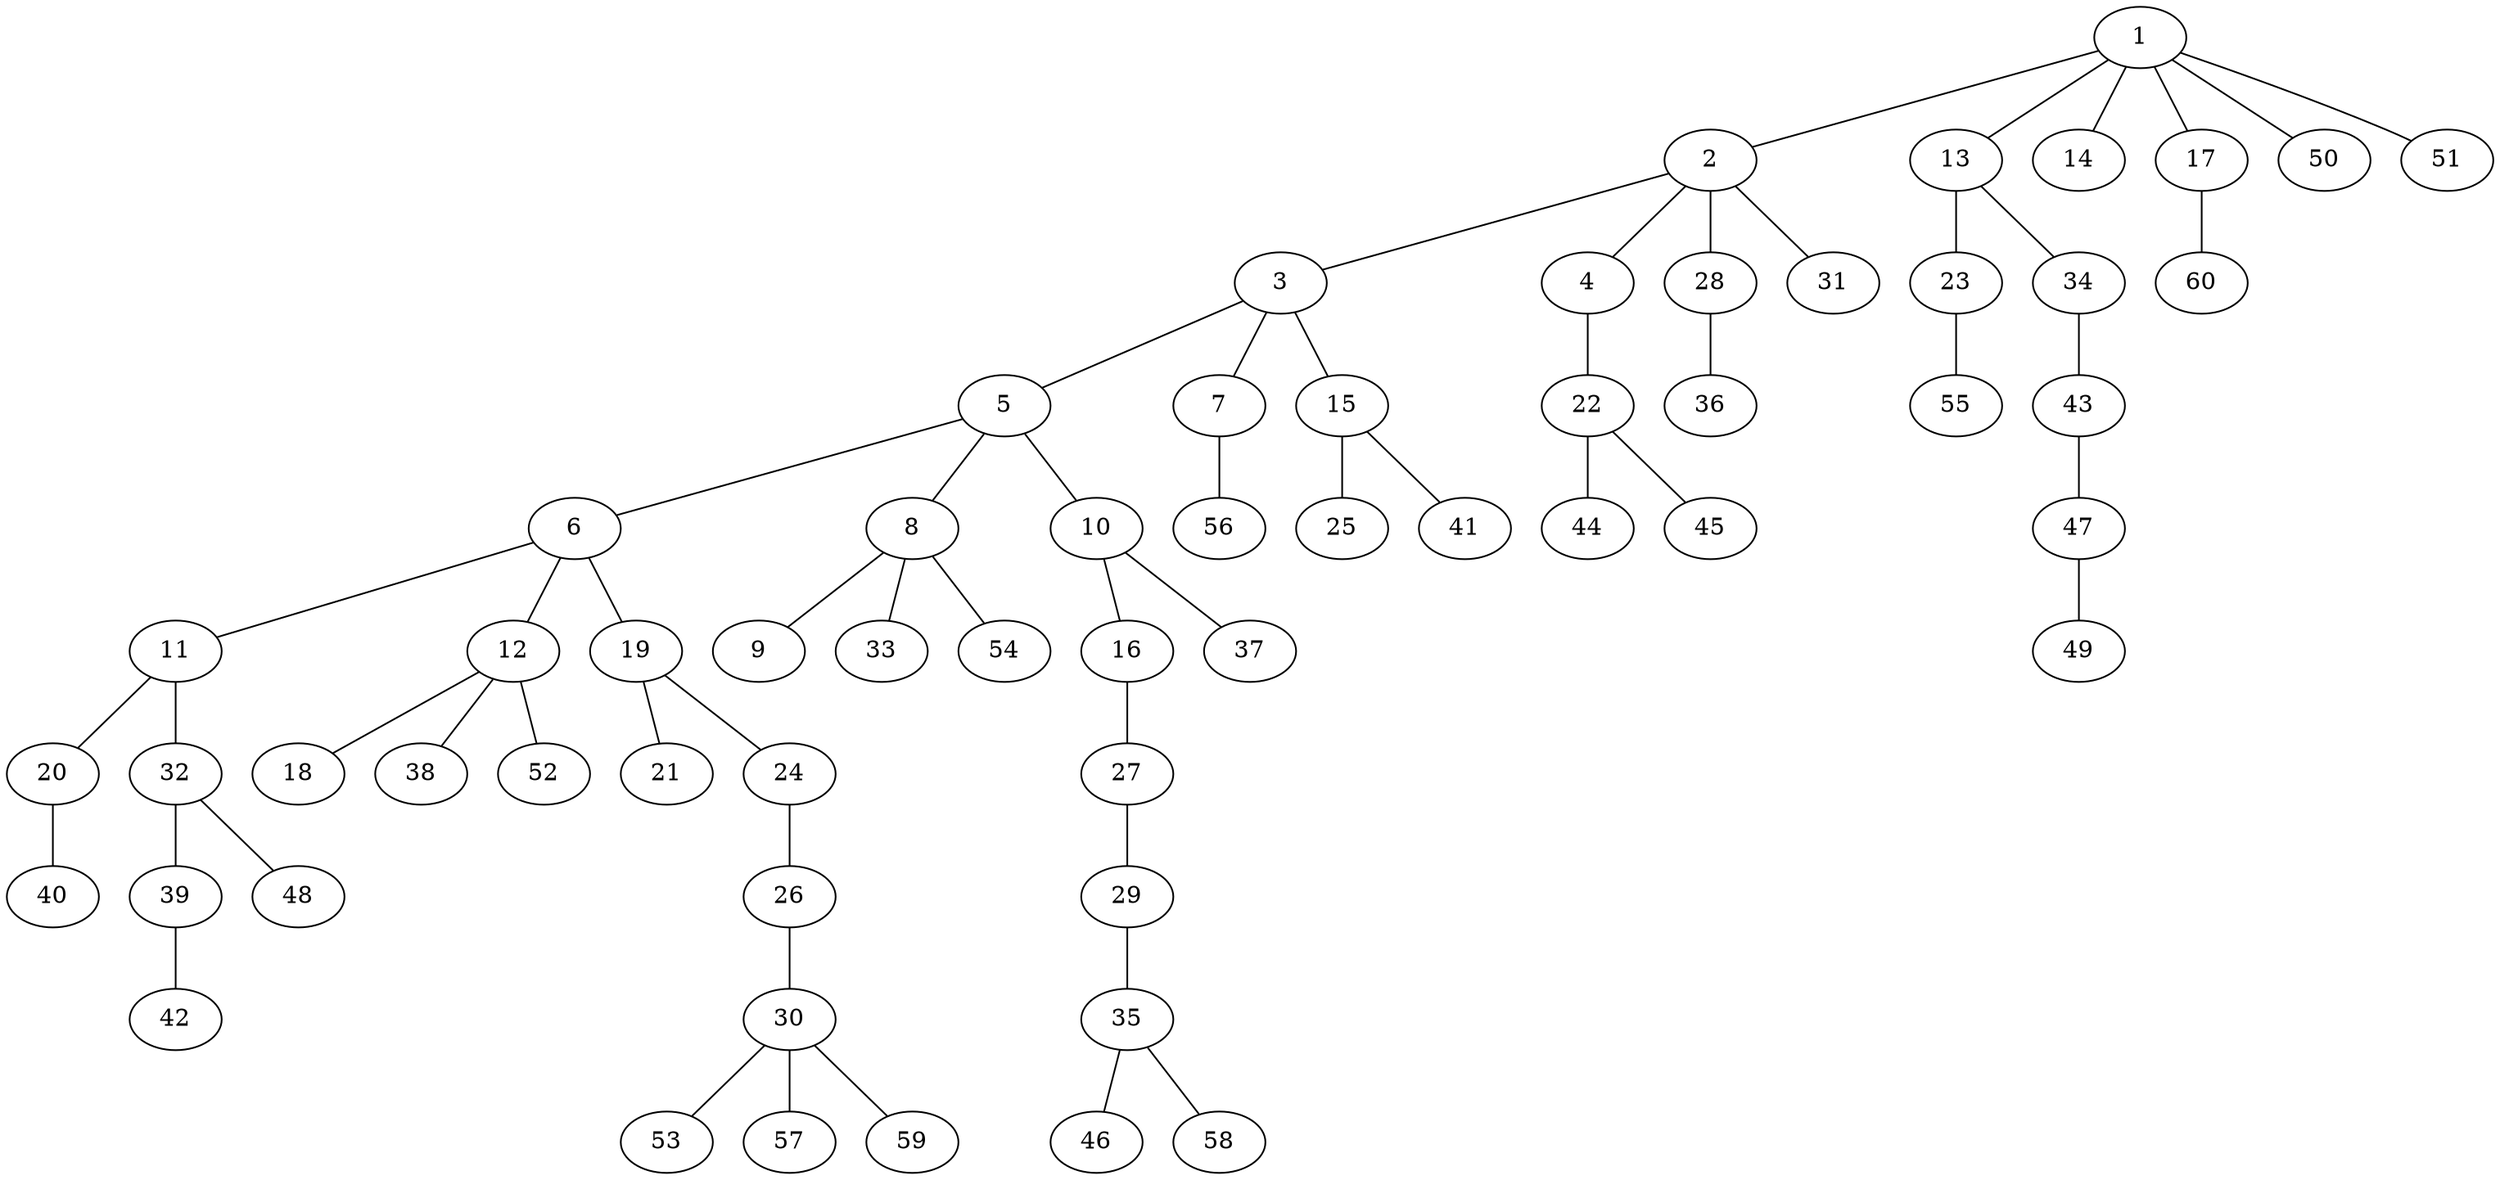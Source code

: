 graph graphname {1--2
1--13
1--14
1--17
1--50
1--51
2--3
2--4
2--28
2--31
3--5
3--7
3--15
4--22
5--6
5--8
5--10
6--11
6--12
6--19
7--56
8--9
8--33
8--54
10--16
10--37
11--20
11--32
12--18
12--38
12--52
13--23
13--34
15--25
15--41
16--27
17--60
19--21
19--24
20--40
22--44
22--45
23--55
24--26
26--30
27--29
28--36
29--35
30--53
30--57
30--59
32--39
32--48
34--43
35--46
35--58
39--42
43--47
47--49
}